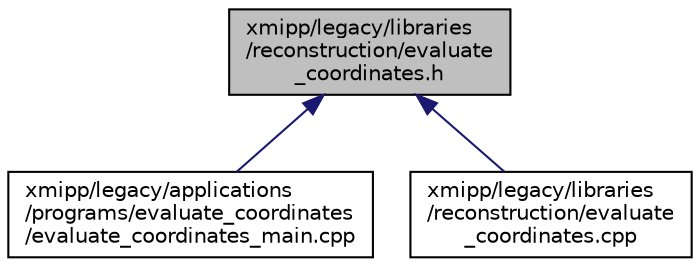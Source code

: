 digraph "xmipp/legacy/libraries/reconstruction/evaluate_coordinates.h"
{
  edge [fontname="Helvetica",fontsize="10",labelfontname="Helvetica",labelfontsize="10"];
  node [fontname="Helvetica",fontsize="10",shape=record];
  Node37 [label="xmipp/legacy/libraries\l/reconstruction/evaluate\l_coordinates.h",height=0.2,width=0.4,color="black", fillcolor="grey75", style="filled", fontcolor="black"];
  Node37 -> Node38 [dir="back",color="midnightblue",fontsize="10",style="solid",fontname="Helvetica"];
  Node38 [label="xmipp/legacy/applications\l/programs/evaluate_coordinates\l/evaluate_coordinates_main.cpp",height=0.2,width=0.4,color="black", fillcolor="white", style="filled",URL="$evaluate__coordinates__main_8cpp.html"];
  Node37 -> Node39 [dir="back",color="midnightblue",fontsize="10",style="solid",fontname="Helvetica"];
  Node39 [label="xmipp/legacy/libraries\l/reconstruction/evaluate\l_coordinates.cpp",height=0.2,width=0.4,color="black", fillcolor="white", style="filled",URL="$evaluate__coordinates_8cpp.html"];
}
